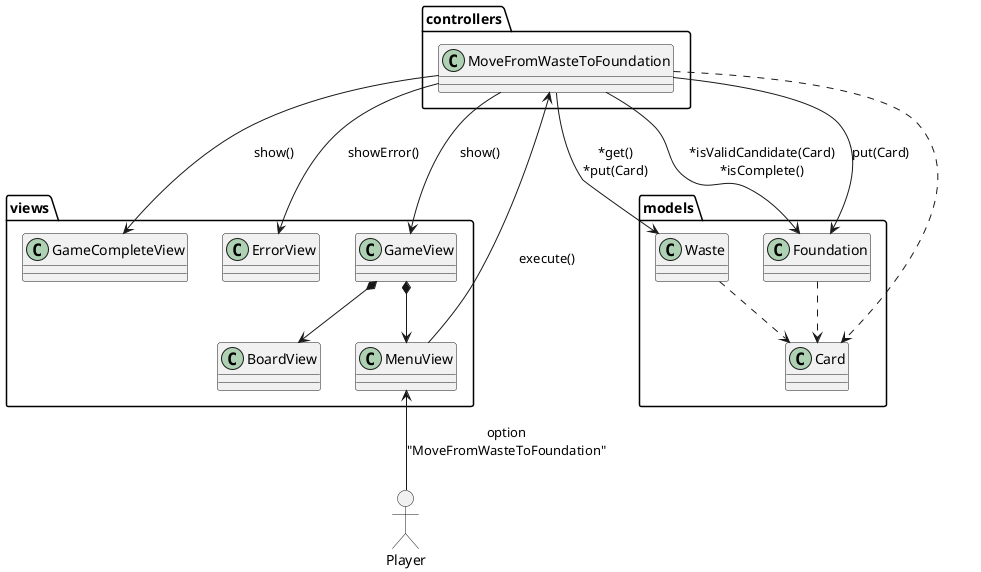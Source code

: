 @startuml UCAnalysis_MoveFromWasteToFoundation

mix_actor Player

package views {
    class MenuView
    class GameCompleteView
    class ErrorView
    class GameView
    class BoardView

    GameView *--> BoardView
    GameView *--> MenuView
}

package controllers {
    class MoveFromWasteToFoundation
}

package models {
    class Card
    class Waste
    class Foundation
    Waste ..> Card
    Foundation ..> Card
}

MoveFromWasteToFoundation ..> Card

Player -up-> MenuView : "option\n"MoveFromWasteToFoundation""
MenuView --> MoveFromWasteToFoundation : execute()
MoveFromWasteToFoundation --> Waste : \n*get()\n*put(Card)
MoveFromWasteToFoundation --> Foundation : \n*isValidCandidate(Card)\n*isComplete()
MoveFromWasteToFoundation --> Foundation : put(Card)
MoveFromWasteToFoundation --> ErrorView : showError()
MoveFromWasteToFoundation --> GameView : show()
MoveFromWasteToFoundation --> GameCompleteView : show()

@enduml